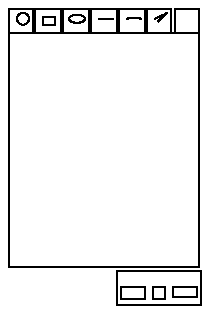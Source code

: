 .PS
scale=100
circle rad 3 at 354,-407
box ht 4 wid 6 with .nw at 364,-406 
ellipse ht 4 wid 8 at 381,-407
line  from 392,-407 to 399,-407 
arc from 413,-407 to 406,-407 at 409,-417
spline  from 420,-407\
to 426,-404\
to 420,-410\
to 426,-404
box ht 6 wid 6 with .nw at 419,-541 
box ht 5 wid 12 with .nw at 429,-541 
box ht 6 wid 12 with .nw at 403,-541 
box ht 17 wid 42 with .nw at 401,-533 
box ht 117 wid 95 with .nw at 347,-414 
box ht 12 wid 12 with .nw at 430,-402 
box ht 12 wid 12 with .nw at 416,-402 
box ht 12 wid 13 with .nw at 402,-402 
box ht 12 wid 13 with .nw at 388,-402 
box ht 12 wid 13 with .nw at 374,-402 
box ht 12 wid 13 with .nw at 360,-402 
box ht 12 wid 12 with .nw at 347,-402 
.PE
